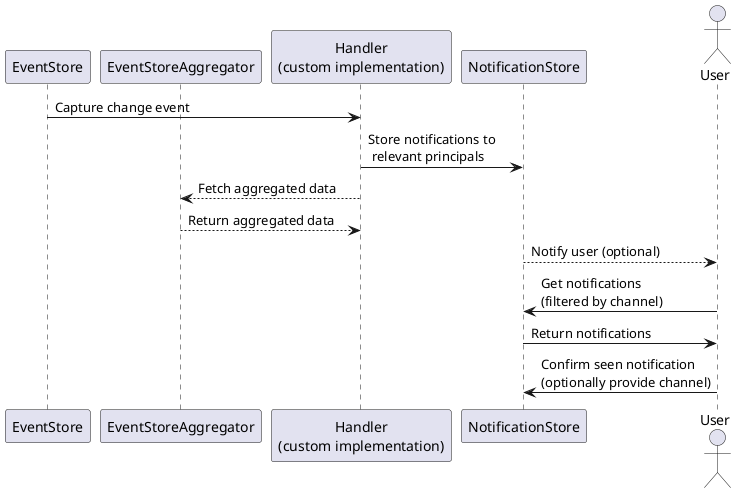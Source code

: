 @startuml diagram
participant EventStore
participant EventStoreAggregator
participant "Handler\n(custom implementation)" as Handler
participant NotificationStore
actor User

EventStore -> Handler : Capture change event
Handler -> NotificationStore : Store notifications to\n relevant principals
Handler --> EventStoreAggregator : Fetch aggregated data
EventStoreAggregator --> Handler : Return aggregated data
NotificationStore --> User : Notify user (optional)
User -> NotificationStore : Get notifications\n(filtered by channel)
NotificationStore -> User : Return notifications
User -> NotificationStore : Confirm seen notification\n(optionally provide channel)


@enduml